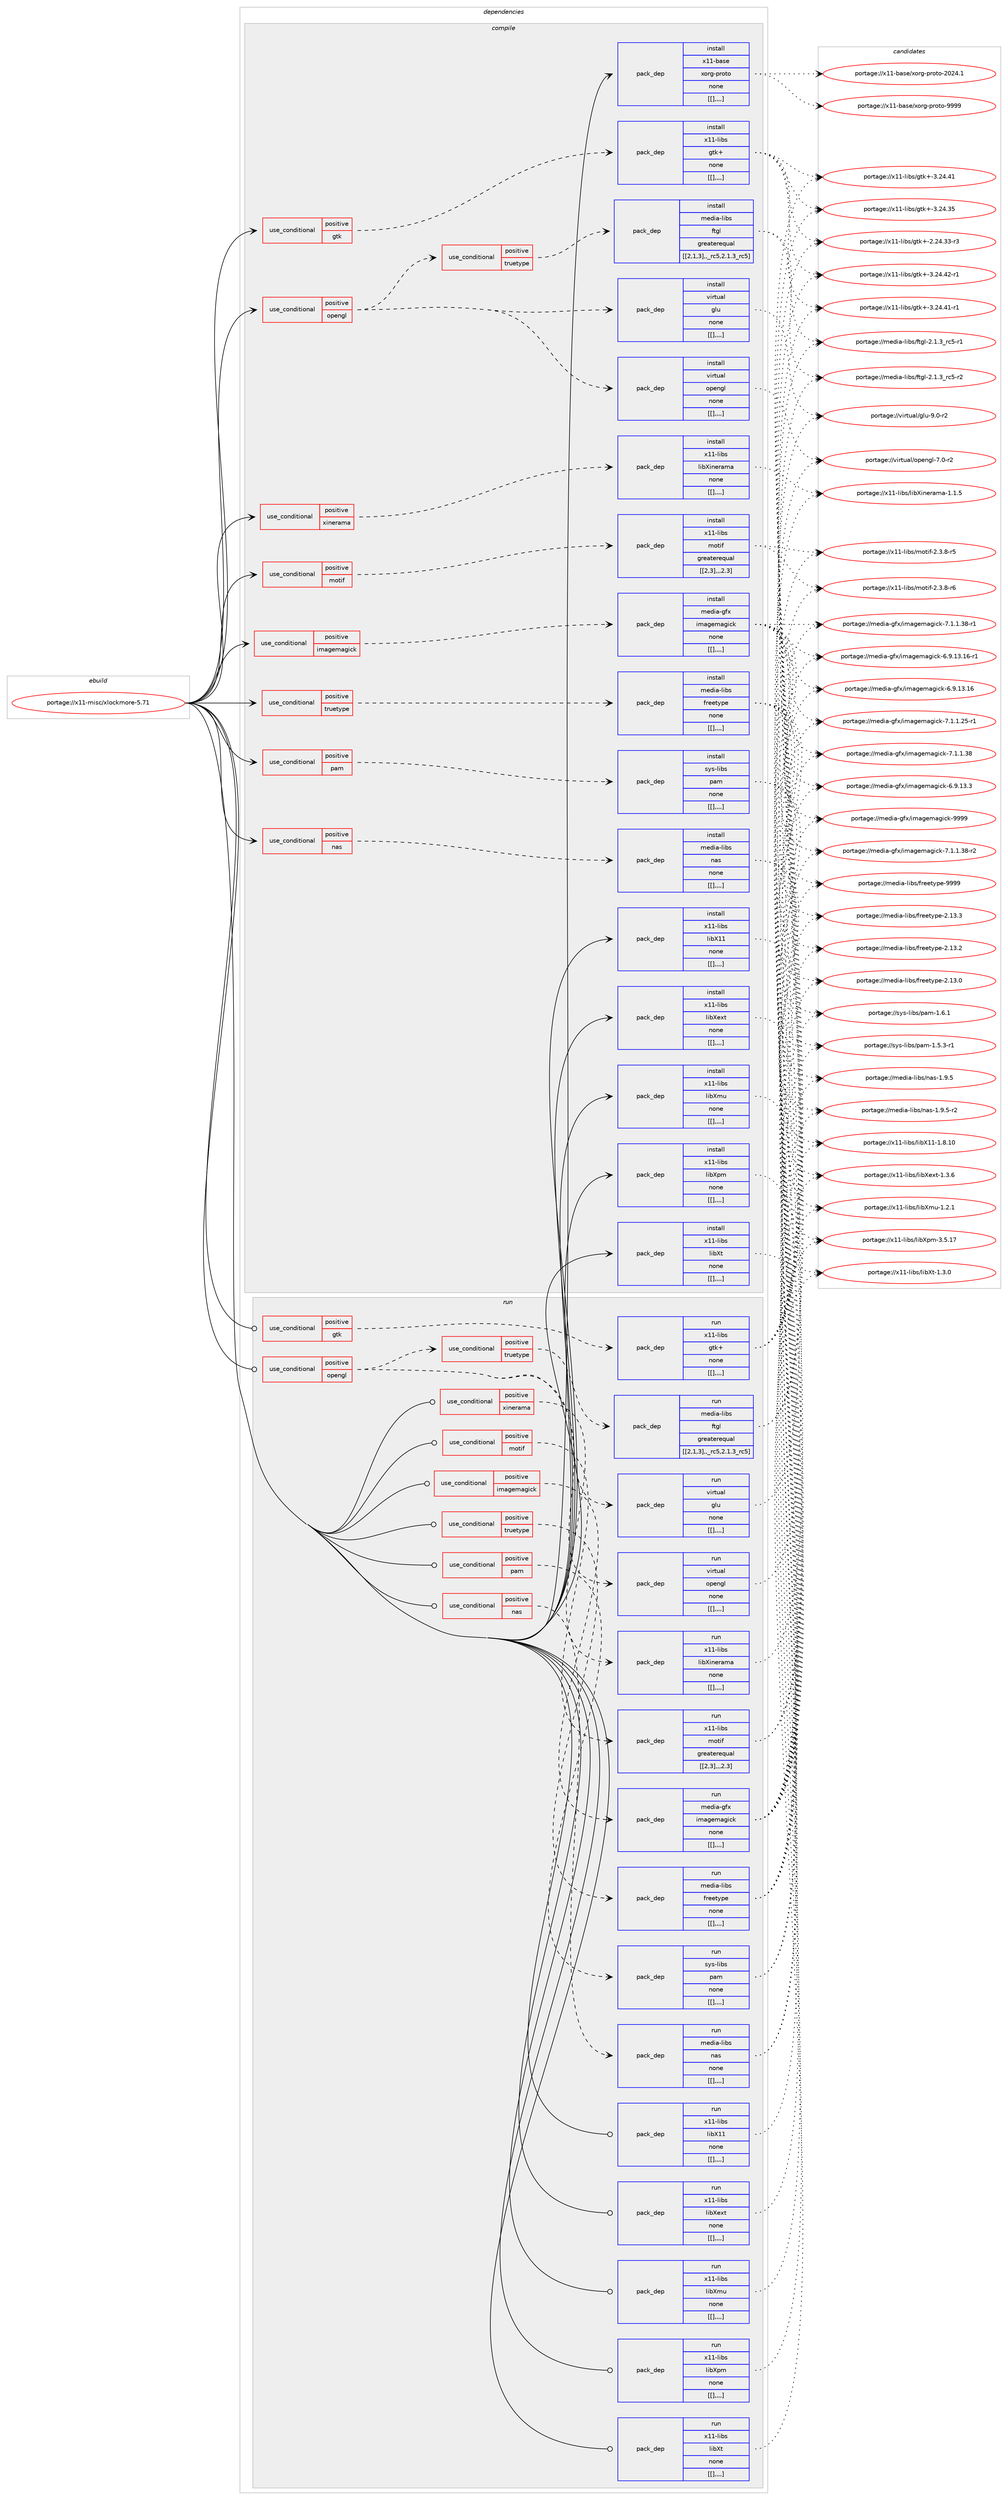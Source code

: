 digraph prolog {

# *************
# Graph options
# *************

newrank=true;
concentrate=true;
compound=true;
graph [rankdir=LR,fontname=Helvetica,fontsize=10,ranksep=1.5];#, ranksep=2.5, nodesep=0.2];
edge  [arrowhead=vee];
node  [fontname=Helvetica,fontsize=10];

# **********
# The ebuild
# **********

subgraph cluster_leftcol {
color=gray;
label=<<i>ebuild</i>>;
id [label="portage://x11-misc/xlockmore-5.71", color=red, width=4, href="../x11-misc/xlockmore-5.71.svg"];
}

# ****************
# The dependencies
# ****************

subgraph cluster_midcol {
color=gray;
label=<<i>dependencies</i>>;
subgraph cluster_compile {
fillcolor="#eeeeee";
style=filled;
label=<<i>compile</i>>;
subgraph cond129977 {
dependency488389 [label=<<TABLE BORDER="0" CELLBORDER="1" CELLSPACING="0" CELLPADDING="4"><TR><TD ROWSPAN="3" CELLPADDING="10">use_conditional</TD></TR><TR><TD>positive</TD></TR><TR><TD>gtk</TD></TR></TABLE>>, shape=none, color=red];
subgraph pack354764 {
dependency488459 [label=<<TABLE BORDER="0" CELLBORDER="1" CELLSPACING="0" CELLPADDING="4" WIDTH="220"><TR><TD ROWSPAN="6" CELLPADDING="30">pack_dep</TD></TR><TR><TD WIDTH="110">install</TD></TR><TR><TD>x11-libs</TD></TR><TR><TD>gtk+</TD></TR><TR><TD>none</TD></TR><TR><TD>[[],,,,]</TD></TR></TABLE>>, shape=none, color=blue];
}
dependency488389:e -> dependency488459:w [weight=20,style="dashed",arrowhead="vee"];
}
id:e -> dependency488389:w [weight=20,style="solid",arrowhead="vee"];
subgraph cond129992 {
dependency488467 [label=<<TABLE BORDER="0" CELLBORDER="1" CELLSPACING="0" CELLPADDING="4"><TR><TD ROWSPAN="3" CELLPADDING="10">use_conditional</TD></TR><TR><TD>positive</TD></TR><TR><TD>imagemagick</TD></TR></TABLE>>, shape=none, color=red];
subgraph pack354808 {
dependency488470 [label=<<TABLE BORDER="0" CELLBORDER="1" CELLSPACING="0" CELLPADDING="4" WIDTH="220"><TR><TD ROWSPAN="6" CELLPADDING="30">pack_dep</TD></TR><TR><TD WIDTH="110">install</TD></TR><TR><TD>media-gfx</TD></TR><TR><TD>imagemagick</TD></TR><TR><TD>none</TD></TR><TR><TD>[[],,,,]</TD></TR></TABLE>>, shape=none, color=blue];
}
dependency488467:e -> dependency488470:w [weight=20,style="dashed",arrowhead="vee"];
}
id:e -> dependency488467:w [weight=20,style="solid",arrowhead="vee"];
subgraph cond129995 {
dependency488505 [label=<<TABLE BORDER="0" CELLBORDER="1" CELLSPACING="0" CELLPADDING="4"><TR><TD ROWSPAN="3" CELLPADDING="10">use_conditional</TD></TR><TR><TD>positive</TD></TR><TR><TD>motif</TD></TR></TABLE>>, shape=none, color=red];
subgraph pack354841 {
dependency488561 [label=<<TABLE BORDER="0" CELLBORDER="1" CELLSPACING="0" CELLPADDING="4" WIDTH="220"><TR><TD ROWSPAN="6" CELLPADDING="30">pack_dep</TD></TR><TR><TD WIDTH="110">install</TD></TR><TR><TD>x11-libs</TD></TR><TR><TD>motif</TD></TR><TR><TD>greaterequal</TD></TR><TR><TD>[[2,3],,,2.3]</TD></TR></TABLE>>, shape=none, color=blue];
}
dependency488505:e -> dependency488561:w [weight=20,style="dashed",arrowhead="vee"];
}
id:e -> dependency488505:w [weight=20,style="solid",arrowhead="vee"];
subgraph cond130011 {
dependency488675 [label=<<TABLE BORDER="0" CELLBORDER="1" CELLSPACING="0" CELLPADDING="4"><TR><TD ROWSPAN="3" CELLPADDING="10">use_conditional</TD></TR><TR><TD>positive</TD></TR><TR><TD>nas</TD></TR></TABLE>>, shape=none, color=red];
subgraph pack355004 {
dependency488694 [label=<<TABLE BORDER="0" CELLBORDER="1" CELLSPACING="0" CELLPADDING="4" WIDTH="220"><TR><TD ROWSPAN="6" CELLPADDING="30">pack_dep</TD></TR><TR><TD WIDTH="110">install</TD></TR><TR><TD>media-libs</TD></TR><TR><TD>nas</TD></TR><TR><TD>none</TD></TR><TR><TD>[[],,,,]</TD></TR></TABLE>>, shape=none, color=blue];
}
dependency488675:e -> dependency488694:w [weight=20,style="dashed",arrowhead="vee"];
}
id:e -> dependency488675:w [weight=20,style="solid",arrowhead="vee"];
subgraph cond130024 {
dependency488769 [label=<<TABLE BORDER="0" CELLBORDER="1" CELLSPACING="0" CELLPADDING="4"><TR><TD ROWSPAN="3" CELLPADDING="10">use_conditional</TD></TR><TR><TD>positive</TD></TR><TR><TD>opengl</TD></TR></TABLE>>, shape=none, color=red];
subgraph pack355083 {
dependency488804 [label=<<TABLE BORDER="0" CELLBORDER="1" CELLSPACING="0" CELLPADDING="4" WIDTH="220"><TR><TD ROWSPAN="6" CELLPADDING="30">pack_dep</TD></TR><TR><TD WIDTH="110">install</TD></TR><TR><TD>virtual</TD></TR><TR><TD>opengl</TD></TR><TR><TD>none</TD></TR><TR><TD>[[],,,,]</TD></TR></TABLE>>, shape=none, color=blue];
}
dependency488769:e -> dependency488804:w [weight=20,style="dashed",arrowhead="vee"];
subgraph pack355118 {
dependency488848 [label=<<TABLE BORDER="0" CELLBORDER="1" CELLSPACING="0" CELLPADDING="4" WIDTH="220"><TR><TD ROWSPAN="6" CELLPADDING="30">pack_dep</TD></TR><TR><TD WIDTH="110">install</TD></TR><TR><TD>virtual</TD></TR><TR><TD>glu</TD></TR><TR><TD>none</TD></TR><TR><TD>[[],,,,]</TD></TR></TABLE>>, shape=none, color=blue];
}
dependency488769:e -> dependency488848:w [weight=20,style="dashed",arrowhead="vee"];
subgraph cond130051 {
dependency488886 [label=<<TABLE BORDER="0" CELLBORDER="1" CELLSPACING="0" CELLPADDING="4"><TR><TD ROWSPAN="3" CELLPADDING="10">use_conditional</TD></TR><TR><TD>positive</TD></TR><TR><TD>truetype</TD></TR></TABLE>>, shape=none, color=red];
subgraph pack355180 {
dependency488978 [label=<<TABLE BORDER="0" CELLBORDER="1" CELLSPACING="0" CELLPADDING="4" WIDTH="220"><TR><TD ROWSPAN="6" CELLPADDING="30">pack_dep</TD></TR><TR><TD WIDTH="110">install</TD></TR><TR><TD>media-libs</TD></TR><TR><TD>ftgl</TD></TR><TR><TD>greaterequal</TD></TR><TR><TD>[[2,1,3],,_rc5,2.1.3_rc5]</TD></TR></TABLE>>, shape=none, color=blue];
}
dependency488886:e -> dependency488978:w [weight=20,style="dashed",arrowhead="vee"];
}
dependency488769:e -> dependency488886:w [weight=20,style="dashed",arrowhead="vee"];
}
id:e -> dependency488769:w [weight=20,style="solid",arrowhead="vee"];
subgraph cond130068 {
dependency489032 [label=<<TABLE BORDER="0" CELLBORDER="1" CELLSPACING="0" CELLPADDING="4"><TR><TD ROWSPAN="3" CELLPADDING="10">use_conditional</TD></TR><TR><TD>positive</TD></TR><TR><TD>pam</TD></TR></TABLE>>, shape=none, color=red];
subgraph pack355285 {
dependency489033 [label=<<TABLE BORDER="0" CELLBORDER="1" CELLSPACING="0" CELLPADDING="4" WIDTH="220"><TR><TD ROWSPAN="6" CELLPADDING="30">pack_dep</TD></TR><TR><TD WIDTH="110">install</TD></TR><TR><TD>sys-libs</TD></TR><TR><TD>pam</TD></TR><TR><TD>none</TD></TR><TR><TD>[[],,,,]</TD></TR></TABLE>>, shape=none, color=blue];
}
dependency489032:e -> dependency489033:w [weight=20,style="dashed",arrowhead="vee"];
}
id:e -> dependency489032:w [weight=20,style="solid",arrowhead="vee"];
subgraph cond130076 {
dependency489065 [label=<<TABLE BORDER="0" CELLBORDER="1" CELLSPACING="0" CELLPADDING="4"><TR><TD ROWSPAN="3" CELLPADDING="10">use_conditional</TD></TR><TR><TD>positive</TD></TR><TR><TD>truetype</TD></TR></TABLE>>, shape=none, color=red];
subgraph pack355318 {
dependency489107 [label=<<TABLE BORDER="0" CELLBORDER="1" CELLSPACING="0" CELLPADDING="4" WIDTH="220"><TR><TD ROWSPAN="6" CELLPADDING="30">pack_dep</TD></TR><TR><TD WIDTH="110">install</TD></TR><TR><TD>media-libs</TD></TR><TR><TD>freetype</TD></TR><TR><TD>none</TD></TR><TR><TD>[[],,,,]</TD></TR></TABLE>>, shape=none, color=blue];
}
dependency489065:e -> dependency489107:w [weight=20,style="dashed",arrowhead="vee"];
}
id:e -> dependency489065:w [weight=20,style="solid",arrowhead="vee"];
subgraph cond130092 {
dependency489111 [label=<<TABLE BORDER="0" CELLBORDER="1" CELLSPACING="0" CELLPADDING="4"><TR><TD ROWSPAN="3" CELLPADDING="10">use_conditional</TD></TR><TR><TD>positive</TD></TR><TR><TD>xinerama</TD></TR></TABLE>>, shape=none, color=red];
subgraph pack355343 {
dependency489114 [label=<<TABLE BORDER="0" CELLBORDER="1" CELLSPACING="0" CELLPADDING="4" WIDTH="220"><TR><TD ROWSPAN="6" CELLPADDING="30">pack_dep</TD></TR><TR><TD WIDTH="110">install</TD></TR><TR><TD>x11-libs</TD></TR><TR><TD>libXinerama</TD></TR><TR><TD>none</TD></TR><TR><TD>[[],,,,]</TD></TR></TABLE>>, shape=none, color=blue];
}
dependency489111:e -> dependency489114:w [weight=20,style="dashed",arrowhead="vee"];
}
id:e -> dependency489111:w [weight=20,style="solid",arrowhead="vee"];
subgraph pack355355 {
dependency489165 [label=<<TABLE BORDER="0" CELLBORDER="1" CELLSPACING="0" CELLPADDING="4" WIDTH="220"><TR><TD ROWSPAN="6" CELLPADDING="30">pack_dep</TD></TR><TR><TD WIDTH="110">install</TD></TR><TR><TD>x11-base</TD></TR><TR><TD>xorg-proto</TD></TR><TR><TD>none</TD></TR><TR><TD>[[],,,,]</TD></TR></TABLE>>, shape=none, color=blue];
}
id:e -> dependency489165:w [weight=20,style="solid",arrowhead="vee"];
subgraph pack355411 {
dependency489200 [label=<<TABLE BORDER="0" CELLBORDER="1" CELLSPACING="0" CELLPADDING="4" WIDTH="220"><TR><TD ROWSPAN="6" CELLPADDING="30">pack_dep</TD></TR><TR><TD WIDTH="110">install</TD></TR><TR><TD>x11-libs</TD></TR><TR><TD>libX11</TD></TR><TR><TD>none</TD></TR><TR><TD>[[],,,,]</TD></TR></TABLE>>, shape=none, color=blue];
}
id:e -> dependency489200:w [weight=20,style="solid",arrowhead="vee"];
subgraph pack355421 {
dependency489204 [label=<<TABLE BORDER="0" CELLBORDER="1" CELLSPACING="0" CELLPADDING="4" WIDTH="220"><TR><TD ROWSPAN="6" CELLPADDING="30">pack_dep</TD></TR><TR><TD WIDTH="110">install</TD></TR><TR><TD>x11-libs</TD></TR><TR><TD>libXext</TD></TR><TR><TD>none</TD></TR><TR><TD>[[],,,,]</TD></TR></TABLE>>, shape=none, color=blue];
}
id:e -> dependency489204:w [weight=20,style="solid",arrowhead="vee"];
subgraph pack355425 {
dependency489270 [label=<<TABLE BORDER="0" CELLBORDER="1" CELLSPACING="0" CELLPADDING="4" WIDTH="220"><TR><TD ROWSPAN="6" CELLPADDING="30">pack_dep</TD></TR><TR><TD WIDTH="110">install</TD></TR><TR><TD>x11-libs</TD></TR><TR><TD>libXmu</TD></TR><TR><TD>none</TD></TR><TR><TD>[[],,,,]</TD></TR></TABLE>>, shape=none, color=blue];
}
id:e -> dependency489270:w [weight=20,style="solid",arrowhead="vee"];
subgraph pack355494 {
dependency489365 [label=<<TABLE BORDER="0" CELLBORDER="1" CELLSPACING="0" CELLPADDING="4" WIDTH="220"><TR><TD ROWSPAN="6" CELLPADDING="30">pack_dep</TD></TR><TR><TD WIDTH="110">install</TD></TR><TR><TD>x11-libs</TD></TR><TR><TD>libXpm</TD></TR><TR><TD>none</TD></TR><TR><TD>[[],,,,]</TD></TR></TABLE>>, shape=none, color=blue];
}
id:e -> dependency489365:w [weight=20,style="solid",arrowhead="vee"];
subgraph pack355562 {
dependency489369 [label=<<TABLE BORDER="0" CELLBORDER="1" CELLSPACING="0" CELLPADDING="4" WIDTH="220"><TR><TD ROWSPAN="6" CELLPADDING="30">pack_dep</TD></TR><TR><TD WIDTH="110">install</TD></TR><TR><TD>x11-libs</TD></TR><TR><TD>libXt</TD></TR><TR><TD>none</TD></TR><TR><TD>[[],,,,]</TD></TR></TABLE>>, shape=none, color=blue];
}
id:e -> dependency489369:w [weight=20,style="solid",arrowhead="vee"];
}
subgraph cluster_compileandrun {
fillcolor="#eeeeee";
style=filled;
label=<<i>compile and run</i>>;
}
subgraph cluster_run {
fillcolor="#eeeeee";
style=filled;
label=<<i>run</i>>;
subgraph cond130126 {
dependency489403 [label=<<TABLE BORDER="0" CELLBORDER="1" CELLSPACING="0" CELLPADDING="4"><TR><TD ROWSPAN="3" CELLPADDING="10">use_conditional</TD></TR><TR><TD>positive</TD></TR><TR><TD>gtk</TD></TR></TABLE>>, shape=none, color=red];
subgraph pack355593 {
dependency489406 [label=<<TABLE BORDER="0" CELLBORDER="1" CELLSPACING="0" CELLPADDING="4" WIDTH="220"><TR><TD ROWSPAN="6" CELLPADDING="30">pack_dep</TD></TR><TR><TD WIDTH="110">run</TD></TR><TR><TD>x11-libs</TD></TR><TR><TD>gtk+</TD></TR><TR><TD>none</TD></TR><TR><TD>[[],,,,]</TD></TR></TABLE>>, shape=none, color=blue];
}
dependency489403:e -> dependency489406:w [weight=20,style="dashed",arrowhead="vee"];
}
id:e -> dependency489403:w [weight=20,style="solid",arrowhead="odot"];
subgraph cond130134 {
dependency489449 [label=<<TABLE BORDER="0" CELLBORDER="1" CELLSPACING="0" CELLPADDING="4"><TR><TD ROWSPAN="3" CELLPADDING="10">use_conditional</TD></TR><TR><TD>positive</TD></TR><TR><TD>imagemagick</TD></TR></TABLE>>, shape=none, color=red];
subgraph pack355671 {
dependency489521 [label=<<TABLE BORDER="0" CELLBORDER="1" CELLSPACING="0" CELLPADDING="4" WIDTH="220"><TR><TD ROWSPAN="6" CELLPADDING="30">pack_dep</TD></TR><TR><TD WIDTH="110">run</TD></TR><TR><TD>media-gfx</TD></TR><TR><TD>imagemagick</TD></TR><TR><TD>none</TD></TR><TR><TD>[[],,,,]</TD></TR></TABLE>>, shape=none, color=blue];
}
dependency489449:e -> dependency489521:w [weight=20,style="dashed",arrowhead="vee"];
}
id:e -> dependency489449:w [weight=20,style="solid",arrowhead="odot"];
subgraph cond130145 {
dependency489557 [label=<<TABLE BORDER="0" CELLBORDER="1" CELLSPACING="0" CELLPADDING="4"><TR><TD ROWSPAN="3" CELLPADDING="10">use_conditional</TD></TR><TR><TD>positive</TD></TR><TR><TD>motif</TD></TR></TABLE>>, shape=none, color=red];
subgraph pack355749 {
dependency489610 [label=<<TABLE BORDER="0" CELLBORDER="1" CELLSPACING="0" CELLPADDING="4" WIDTH="220"><TR><TD ROWSPAN="6" CELLPADDING="30">pack_dep</TD></TR><TR><TD WIDTH="110">run</TD></TR><TR><TD>x11-libs</TD></TR><TR><TD>motif</TD></TR><TR><TD>greaterequal</TD></TR><TR><TD>[[2,3],,,2.3]</TD></TR></TABLE>>, shape=none, color=blue];
}
dependency489557:e -> dependency489610:w [weight=20,style="dashed",arrowhead="vee"];
}
id:e -> dependency489557:w [weight=20,style="solid",arrowhead="odot"];
subgraph cond130152 {
dependency489611 [label=<<TABLE BORDER="0" CELLBORDER="1" CELLSPACING="0" CELLPADDING="4"><TR><TD ROWSPAN="3" CELLPADDING="10">use_conditional</TD></TR><TR><TD>positive</TD></TR><TR><TD>nas</TD></TR></TABLE>>, shape=none, color=red];
subgraph pack355777 {
dependency489653 [label=<<TABLE BORDER="0" CELLBORDER="1" CELLSPACING="0" CELLPADDING="4" WIDTH="220"><TR><TD ROWSPAN="6" CELLPADDING="30">pack_dep</TD></TR><TR><TD WIDTH="110">run</TD></TR><TR><TD>media-libs</TD></TR><TR><TD>nas</TD></TR><TR><TD>none</TD></TR><TR><TD>[[],,,,]</TD></TR></TABLE>>, shape=none, color=blue];
}
dependency489611:e -> dependency489653:w [weight=20,style="dashed",arrowhead="vee"];
}
id:e -> dependency489611:w [weight=20,style="solid",arrowhead="odot"];
subgraph cond130158 {
dependency489671 [label=<<TABLE BORDER="0" CELLBORDER="1" CELLSPACING="0" CELLPADDING="4"><TR><TD ROWSPAN="3" CELLPADDING="10">use_conditional</TD></TR><TR><TD>positive</TD></TR><TR><TD>opengl</TD></TR></TABLE>>, shape=none, color=red];
subgraph pack355831 {
dependency489685 [label=<<TABLE BORDER="0" CELLBORDER="1" CELLSPACING="0" CELLPADDING="4" WIDTH="220"><TR><TD ROWSPAN="6" CELLPADDING="30">pack_dep</TD></TR><TR><TD WIDTH="110">run</TD></TR><TR><TD>virtual</TD></TR><TR><TD>opengl</TD></TR><TR><TD>none</TD></TR><TR><TD>[[],,,,]</TD></TR></TABLE>>, shape=none, color=blue];
}
dependency489671:e -> dependency489685:w [weight=20,style="dashed",arrowhead="vee"];
subgraph pack355847 {
dependency489690 [label=<<TABLE BORDER="0" CELLBORDER="1" CELLSPACING="0" CELLPADDING="4" WIDTH="220"><TR><TD ROWSPAN="6" CELLPADDING="30">pack_dep</TD></TR><TR><TD WIDTH="110">run</TD></TR><TR><TD>virtual</TD></TR><TR><TD>glu</TD></TR><TR><TD>none</TD></TR><TR><TD>[[],,,,]</TD></TR></TABLE>>, shape=none, color=blue];
}
dependency489671:e -> dependency489690:w [weight=20,style="dashed",arrowhead="vee"];
subgraph cond130161 {
dependency489708 [label=<<TABLE BORDER="0" CELLBORDER="1" CELLSPACING="0" CELLPADDING="4"><TR><TD ROWSPAN="3" CELLPADDING="10">use_conditional</TD></TR><TR><TD>positive</TD></TR><TR><TD>truetype</TD></TR></TABLE>>, shape=none, color=red];
subgraph pack355874 {
dependency489762 [label=<<TABLE BORDER="0" CELLBORDER="1" CELLSPACING="0" CELLPADDING="4" WIDTH="220"><TR><TD ROWSPAN="6" CELLPADDING="30">pack_dep</TD></TR><TR><TD WIDTH="110">run</TD></TR><TR><TD>media-libs</TD></TR><TR><TD>ftgl</TD></TR><TR><TD>greaterequal</TD></TR><TR><TD>[[2,1,3],,_rc5,2.1.3_rc5]</TD></TR></TABLE>>, shape=none, color=blue];
}
dependency489708:e -> dependency489762:w [weight=20,style="dashed",arrowhead="vee"];
}
dependency489671:e -> dependency489708:w [weight=20,style="dashed",arrowhead="vee"];
}
id:e -> dependency489671:w [weight=20,style="solid",arrowhead="odot"];
subgraph cond130173 {
dependency489782 [label=<<TABLE BORDER="0" CELLBORDER="1" CELLSPACING="0" CELLPADDING="4"><TR><TD ROWSPAN="3" CELLPADDING="10">use_conditional</TD></TR><TR><TD>positive</TD></TR><TR><TD>pam</TD></TR></TABLE>>, shape=none, color=red];
subgraph pack355943 {
dependency489803 [label=<<TABLE BORDER="0" CELLBORDER="1" CELLSPACING="0" CELLPADDING="4" WIDTH="220"><TR><TD ROWSPAN="6" CELLPADDING="30">pack_dep</TD></TR><TR><TD WIDTH="110">run</TD></TR><TR><TD>sys-libs</TD></TR><TR><TD>pam</TD></TR><TR><TD>none</TD></TR><TR><TD>[[],,,,]</TD></TR></TABLE>>, shape=none, color=blue];
}
dependency489782:e -> dependency489803:w [weight=20,style="dashed",arrowhead="vee"];
}
id:e -> dependency489782:w [weight=20,style="solid",arrowhead="odot"];
subgraph cond130177 {
dependency489826 [label=<<TABLE BORDER="0" CELLBORDER="1" CELLSPACING="0" CELLPADDING="4"><TR><TD ROWSPAN="3" CELLPADDING="10">use_conditional</TD></TR><TR><TD>positive</TD></TR><TR><TD>truetype</TD></TR></TABLE>>, shape=none, color=red];
subgraph pack355965 {
dependency489842 [label=<<TABLE BORDER="0" CELLBORDER="1" CELLSPACING="0" CELLPADDING="4" WIDTH="220"><TR><TD ROWSPAN="6" CELLPADDING="30">pack_dep</TD></TR><TR><TD WIDTH="110">run</TD></TR><TR><TD>media-libs</TD></TR><TR><TD>freetype</TD></TR><TR><TD>none</TD></TR><TR><TD>[[],,,,]</TD></TR></TABLE>>, shape=none, color=blue];
}
dependency489826:e -> dependency489842:w [weight=20,style="dashed",arrowhead="vee"];
}
id:e -> dependency489826:w [weight=20,style="solid",arrowhead="odot"];
subgraph cond130181 {
dependency489873 [label=<<TABLE BORDER="0" CELLBORDER="1" CELLSPACING="0" CELLPADDING="4"><TR><TD ROWSPAN="3" CELLPADDING="10">use_conditional</TD></TR><TR><TD>positive</TD></TR><TR><TD>xinerama</TD></TR></TABLE>>, shape=none, color=red];
subgraph pack356004 {
dependency489884 [label=<<TABLE BORDER="0" CELLBORDER="1" CELLSPACING="0" CELLPADDING="4" WIDTH="220"><TR><TD ROWSPAN="6" CELLPADDING="30">pack_dep</TD></TR><TR><TD WIDTH="110">run</TD></TR><TR><TD>x11-libs</TD></TR><TR><TD>libXinerama</TD></TR><TR><TD>none</TD></TR><TR><TD>[[],,,,]</TD></TR></TABLE>>, shape=none, color=blue];
}
dependency489873:e -> dependency489884:w [weight=20,style="dashed",arrowhead="vee"];
}
id:e -> dependency489873:w [weight=20,style="solid",arrowhead="odot"];
subgraph pack356028 {
dependency489905 [label=<<TABLE BORDER="0" CELLBORDER="1" CELLSPACING="0" CELLPADDING="4" WIDTH="220"><TR><TD ROWSPAN="6" CELLPADDING="30">pack_dep</TD></TR><TR><TD WIDTH="110">run</TD></TR><TR><TD>x11-libs</TD></TR><TR><TD>libX11</TD></TR><TR><TD>none</TD></TR><TR><TD>[[],,,,]</TD></TR></TABLE>>, shape=none, color=blue];
}
id:e -> dependency489905:w [weight=20,style="solid",arrowhead="odot"];
subgraph pack356058 {
dependency489933 [label=<<TABLE BORDER="0" CELLBORDER="1" CELLSPACING="0" CELLPADDING="4" WIDTH="220"><TR><TD ROWSPAN="6" CELLPADDING="30">pack_dep</TD></TR><TR><TD WIDTH="110">run</TD></TR><TR><TD>x11-libs</TD></TR><TR><TD>libXext</TD></TR><TR><TD>none</TD></TR><TR><TD>[[],,,,]</TD></TR></TABLE>>, shape=none, color=blue];
}
id:e -> dependency489933:w [weight=20,style="solid",arrowhead="odot"];
subgraph pack356075 {
dependency489987 [label=<<TABLE BORDER="0" CELLBORDER="1" CELLSPACING="0" CELLPADDING="4" WIDTH="220"><TR><TD ROWSPAN="6" CELLPADDING="30">pack_dep</TD></TR><TR><TD WIDTH="110">run</TD></TR><TR><TD>x11-libs</TD></TR><TR><TD>libXmu</TD></TR><TR><TD>none</TD></TR><TR><TD>[[],,,,]</TD></TR></TABLE>>, shape=none, color=blue];
}
id:e -> dependency489987:w [weight=20,style="solid",arrowhead="odot"];
subgraph pack356141 {
dependency490022 [label=<<TABLE BORDER="0" CELLBORDER="1" CELLSPACING="0" CELLPADDING="4" WIDTH="220"><TR><TD ROWSPAN="6" CELLPADDING="30">pack_dep</TD></TR><TR><TD WIDTH="110">run</TD></TR><TR><TD>x11-libs</TD></TR><TR><TD>libXpm</TD></TR><TR><TD>none</TD></TR><TR><TD>[[],,,,]</TD></TR></TABLE>>, shape=none, color=blue];
}
id:e -> dependency490022:w [weight=20,style="solid",arrowhead="odot"];
subgraph pack356158 {
dependency490043 [label=<<TABLE BORDER="0" CELLBORDER="1" CELLSPACING="0" CELLPADDING="4" WIDTH="220"><TR><TD ROWSPAN="6" CELLPADDING="30">pack_dep</TD></TR><TR><TD WIDTH="110">run</TD></TR><TR><TD>x11-libs</TD></TR><TR><TD>libXt</TD></TR><TR><TD>none</TD></TR><TR><TD>[[],,,,]</TD></TR></TABLE>>, shape=none, color=blue];
}
id:e -> dependency490043:w [weight=20,style="solid",arrowhead="odot"];
}
}

# **************
# The candidates
# **************

subgraph cluster_choices {
rank=same;
color=gray;
label=<<i>candidates</i>>;

subgraph choice355728 {
color=black;
nodesep=1;
choice12049494510810598115471031161074345514650524652504511449 [label="portage://x11-libs/gtk+-3.24.42-r1", color=red, width=4,href="../x11-libs/gtk+-3.24.42-r1.svg"];
choice12049494510810598115471031161074345514650524652494511449 [label="portage://x11-libs/gtk+-3.24.41-r1", color=red, width=4,href="../x11-libs/gtk+-3.24.41-r1.svg"];
choice1204949451081059811547103116107434551465052465249 [label="portage://x11-libs/gtk+-3.24.41", color=red, width=4,href="../x11-libs/gtk+-3.24.41.svg"];
choice1204949451081059811547103116107434551465052465153 [label="portage://x11-libs/gtk+-3.24.35", color=red, width=4,href="../x11-libs/gtk+-3.24.35.svg"];
choice12049494510810598115471031161074345504650524651514511451 [label="portage://x11-libs/gtk+-2.24.33-r3", color=red, width=4,href="../x11-libs/gtk+-2.24.33-r3.svg"];
dependency488459:e -> choice12049494510810598115471031161074345514650524652504511449:w [style=dotted,weight="100"];
dependency488459:e -> choice12049494510810598115471031161074345514650524652494511449:w [style=dotted,weight="100"];
dependency488459:e -> choice1204949451081059811547103116107434551465052465249:w [style=dotted,weight="100"];
dependency488459:e -> choice1204949451081059811547103116107434551465052465153:w [style=dotted,weight="100"];
dependency488459:e -> choice12049494510810598115471031161074345504650524651514511451:w [style=dotted,weight="100"];
}
subgraph choice355762 {
color=black;
nodesep=1;
choice1091011001059745103102120471051099710310110997103105991074557575757 [label="portage://media-gfx/imagemagick-9999", color=red, width=4,href="../media-gfx/imagemagick-9999.svg"];
choice1091011001059745103102120471051099710310110997103105991074555464946494651564511450 [label="portage://media-gfx/imagemagick-7.1.1.38-r2", color=red, width=4,href="../media-gfx/imagemagick-7.1.1.38-r2.svg"];
choice1091011001059745103102120471051099710310110997103105991074555464946494651564511449 [label="portage://media-gfx/imagemagick-7.1.1.38-r1", color=red, width=4,href="../media-gfx/imagemagick-7.1.1.38-r1.svg"];
choice109101100105974510310212047105109971031011099710310599107455546494649465156 [label="portage://media-gfx/imagemagick-7.1.1.38", color=red, width=4,href="../media-gfx/imagemagick-7.1.1.38.svg"];
choice1091011001059745103102120471051099710310110997103105991074555464946494650534511449 [label="portage://media-gfx/imagemagick-7.1.1.25-r1", color=red, width=4,href="../media-gfx/imagemagick-7.1.1.25-r1.svg"];
choice109101100105974510310212047105109971031011099710310599107455446574649514649544511449 [label="portage://media-gfx/imagemagick-6.9.13.16-r1", color=red, width=4,href="../media-gfx/imagemagick-6.9.13.16-r1.svg"];
choice10910110010597451031021204710510997103101109971031059910745544657464951464954 [label="portage://media-gfx/imagemagick-6.9.13.16", color=red, width=4,href="../media-gfx/imagemagick-6.9.13.16.svg"];
choice109101100105974510310212047105109971031011099710310599107455446574649514651 [label="portage://media-gfx/imagemagick-6.9.13.3", color=red, width=4,href="../media-gfx/imagemagick-6.9.13.3.svg"];
dependency488470:e -> choice1091011001059745103102120471051099710310110997103105991074557575757:w [style=dotted,weight="100"];
dependency488470:e -> choice1091011001059745103102120471051099710310110997103105991074555464946494651564511450:w [style=dotted,weight="100"];
dependency488470:e -> choice1091011001059745103102120471051099710310110997103105991074555464946494651564511449:w [style=dotted,weight="100"];
dependency488470:e -> choice109101100105974510310212047105109971031011099710310599107455546494649465156:w [style=dotted,weight="100"];
dependency488470:e -> choice1091011001059745103102120471051099710310110997103105991074555464946494650534511449:w [style=dotted,weight="100"];
dependency488470:e -> choice109101100105974510310212047105109971031011099710310599107455446574649514649544511449:w [style=dotted,weight="100"];
dependency488470:e -> choice10910110010597451031021204710510997103101109971031059910745544657464951464954:w [style=dotted,weight="100"];
dependency488470:e -> choice109101100105974510310212047105109971031011099710310599107455446574649514651:w [style=dotted,weight="100"];
}
subgraph choice355801 {
color=black;
nodesep=1;
choice12049494510810598115471091111161051024550465146564511454 [label="portage://x11-libs/motif-2.3.8-r6", color=red, width=4,href="../x11-libs/motif-2.3.8-r6.svg"];
choice12049494510810598115471091111161051024550465146564511453 [label="portage://x11-libs/motif-2.3.8-r5", color=red, width=4,href="../x11-libs/motif-2.3.8-r5.svg"];
dependency488561:e -> choice12049494510810598115471091111161051024550465146564511454:w [style=dotted,weight="100"];
dependency488561:e -> choice12049494510810598115471091111161051024550465146564511453:w [style=dotted,weight="100"];
}
subgraph choice355817 {
color=black;
nodesep=1;
choice10910110010597451081059811547110971154549465746534511450 [label="portage://media-libs/nas-1.9.5-r2", color=red, width=4,href="../media-libs/nas-1.9.5-r2.svg"];
choice1091011001059745108105981154711097115454946574653 [label="portage://media-libs/nas-1.9.5", color=red, width=4,href="../media-libs/nas-1.9.5.svg"];
dependency488694:e -> choice10910110010597451081059811547110971154549465746534511450:w [style=dotted,weight="100"];
dependency488694:e -> choice1091011001059745108105981154711097115454946574653:w [style=dotted,weight="100"];
}
subgraph choice355819 {
color=black;
nodesep=1;
choice1181051141161179710847111112101110103108455546484511450 [label="portage://virtual/opengl-7.0-r2", color=red, width=4,href="../virtual/opengl-7.0-r2.svg"];
dependency488804:e -> choice1181051141161179710847111112101110103108455546484511450:w [style=dotted,weight="100"];
}
subgraph choice355822 {
color=black;
nodesep=1;
choice1181051141161179710847103108117455746484511450 [label="portage://virtual/glu-9.0-r2", color=red, width=4,href="../virtual/glu-9.0-r2.svg"];
dependency488848:e -> choice1181051141161179710847103108117455746484511450:w [style=dotted,weight="100"];
}
subgraph choice355824 {
color=black;
nodesep=1;
choice109101100105974510810598115471021161031084550464946519511499534511450 [label="portage://media-libs/ftgl-2.1.3_rc5-r2", color=red, width=4,href="../media-libs/ftgl-2.1.3_rc5-r2.svg"];
choice109101100105974510810598115471021161031084550464946519511499534511449 [label="portage://media-libs/ftgl-2.1.3_rc5-r1", color=red, width=4,href="../media-libs/ftgl-2.1.3_rc5-r1.svg"];
dependency488978:e -> choice109101100105974510810598115471021161031084550464946519511499534511450:w [style=dotted,weight="100"];
dependency488978:e -> choice109101100105974510810598115471021161031084550464946519511499534511449:w [style=dotted,weight="100"];
}
subgraph choice355841 {
color=black;
nodesep=1;
choice11512111545108105981154711297109454946544649 [label="portage://sys-libs/pam-1.6.1", color=red, width=4,href="../sys-libs/pam-1.6.1.svg"];
choice115121115451081059811547112971094549465346514511449 [label="portage://sys-libs/pam-1.5.3-r1", color=red, width=4,href="../sys-libs/pam-1.5.3-r1.svg"];
dependency489033:e -> choice11512111545108105981154711297109454946544649:w [style=dotted,weight="100"];
dependency489033:e -> choice115121115451081059811547112971094549465346514511449:w [style=dotted,weight="100"];
}
subgraph choice355845 {
color=black;
nodesep=1;
choice109101100105974510810598115471021141011011161211121014557575757 [label="portage://media-libs/freetype-9999", color=red, width=4,href="../media-libs/freetype-9999.svg"];
choice1091011001059745108105981154710211410110111612111210145504649514651 [label="portage://media-libs/freetype-2.13.3", color=red, width=4,href="../media-libs/freetype-2.13.3.svg"];
choice1091011001059745108105981154710211410110111612111210145504649514650 [label="portage://media-libs/freetype-2.13.2", color=red, width=4,href="../media-libs/freetype-2.13.2.svg"];
choice1091011001059745108105981154710211410110111612111210145504649514648 [label="portage://media-libs/freetype-2.13.0", color=red, width=4,href="../media-libs/freetype-2.13.0.svg"];
dependency489107:e -> choice109101100105974510810598115471021141011011161211121014557575757:w [style=dotted,weight="100"];
dependency489107:e -> choice1091011001059745108105981154710211410110111612111210145504649514651:w [style=dotted,weight="100"];
dependency489107:e -> choice1091011001059745108105981154710211410110111612111210145504649514650:w [style=dotted,weight="100"];
dependency489107:e -> choice1091011001059745108105981154710211410110111612111210145504649514648:w [style=dotted,weight="100"];
}
subgraph choice355869 {
color=black;
nodesep=1;
choice120494945108105981154710810598881051101011149710997454946494653 [label="portage://x11-libs/libXinerama-1.1.5", color=red, width=4,href="../x11-libs/libXinerama-1.1.5.svg"];
dependency489114:e -> choice120494945108105981154710810598881051101011149710997454946494653:w [style=dotted,weight="100"];
}
subgraph choice355870 {
color=black;
nodesep=1;
choice120494945989711510147120111114103451121141111161114557575757 [label="portage://x11-base/xorg-proto-9999", color=red, width=4,href="../x11-base/xorg-proto-9999.svg"];
choice1204949459897115101471201111141034511211411111611145504850524649 [label="portage://x11-base/xorg-proto-2024.1", color=red, width=4,href="../x11-base/xorg-proto-2024.1.svg"];
dependency489165:e -> choice120494945989711510147120111114103451121141111161114557575757:w [style=dotted,weight="100"];
dependency489165:e -> choice1204949459897115101471201111141034511211411111611145504850524649:w [style=dotted,weight="100"];
}
subgraph choice355889 {
color=black;
nodesep=1;
choice12049494510810598115471081059888494945494656464948 [label="portage://x11-libs/libX11-1.8.10", color=red, width=4,href="../x11-libs/libX11-1.8.10.svg"];
dependency489200:e -> choice12049494510810598115471081059888494945494656464948:w [style=dotted,weight="100"];
}
subgraph choice355931 {
color=black;
nodesep=1;
choice12049494510810598115471081059888101120116454946514654 [label="portage://x11-libs/libXext-1.3.6", color=red, width=4,href="../x11-libs/libXext-1.3.6.svg"];
dependency489204:e -> choice12049494510810598115471081059888101120116454946514654:w [style=dotted,weight="100"];
}
subgraph choice355938 {
color=black;
nodesep=1;
choice12049494510810598115471081059888109117454946504649 [label="portage://x11-libs/libXmu-1.2.1", color=red, width=4,href="../x11-libs/libXmu-1.2.1.svg"];
dependency489270:e -> choice12049494510810598115471081059888109117454946504649:w [style=dotted,weight="100"];
}
subgraph choice355941 {
color=black;
nodesep=1;
choice1204949451081059811547108105988811210945514653464955 [label="portage://x11-libs/libXpm-3.5.17", color=red, width=4,href="../x11-libs/libXpm-3.5.17.svg"];
dependency489365:e -> choice1204949451081059811547108105988811210945514653464955:w [style=dotted,weight="100"];
}
subgraph choice355943 {
color=black;
nodesep=1;
choice12049494510810598115471081059888116454946514648 [label="portage://x11-libs/libXt-1.3.0", color=red, width=4,href="../x11-libs/libXt-1.3.0.svg"];
dependency489369:e -> choice12049494510810598115471081059888116454946514648:w [style=dotted,weight="100"];
}
subgraph choice355961 {
color=black;
nodesep=1;
choice12049494510810598115471031161074345514650524652504511449 [label="portage://x11-libs/gtk+-3.24.42-r1", color=red, width=4,href="../x11-libs/gtk+-3.24.42-r1.svg"];
choice12049494510810598115471031161074345514650524652494511449 [label="portage://x11-libs/gtk+-3.24.41-r1", color=red, width=4,href="../x11-libs/gtk+-3.24.41-r1.svg"];
choice1204949451081059811547103116107434551465052465249 [label="portage://x11-libs/gtk+-3.24.41", color=red, width=4,href="../x11-libs/gtk+-3.24.41.svg"];
choice1204949451081059811547103116107434551465052465153 [label="portage://x11-libs/gtk+-3.24.35", color=red, width=4,href="../x11-libs/gtk+-3.24.35.svg"];
choice12049494510810598115471031161074345504650524651514511451 [label="portage://x11-libs/gtk+-2.24.33-r3", color=red, width=4,href="../x11-libs/gtk+-2.24.33-r3.svg"];
dependency489406:e -> choice12049494510810598115471031161074345514650524652504511449:w [style=dotted,weight="100"];
dependency489406:e -> choice12049494510810598115471031161074345514650524652494511449:w [style=dotted,weight="100"];
dependency489406:e -> choice1204949451081059811547103116107434551465052465249:w [style=dotted,weight="100"];
dependency489406:e -> choice1204949451081059811547103116107434551465052465153:w [style=dotted,weight="100"];
dependency489406:e -> choice12049494510810598115471031161074345504650524651514511451:w [style=dotted,weight="100"];
}
subgraph choice355969 {
color=black;
nodesep=1;
choice1091011001059745103102120471051099710310110997103105991074557575757 [label="portage://media-gfx/imagemagick-9999", color=red, width=4,href="../media-gfx/imagemagick-9999.svg"];
choice1091011001059745103102120471051099710310110997103105991074555464946494651564511450 [label="portage://media-gfx/imagemagick-7.1.1.38-r2", color=red, width=4,href="../media-gfx/imagemagick-7.1.1.38-r2.svg"];
choice1091011001059745103102120471051099710310110997103105991074555464946494651564511449 [label="portage://media-gfx/imagemagick-7.1.1.38-r1", color=red, width=4,href="../media-gfx/imagemagick-7.1.1.38-r1.svg"];
choice109101100105974510310212047105109971031011099710310599107455546494649465156 [label="portage://media-gfx/imagemagick-7.1.1.38", color=red, width=4,href="../media-gfx/imagemagick-7.1.1.38.svg"];
choice1091011001059745103102120471051099710310110997103105991074555464946494650534511449 [label="portage://media-gfx/imagemagick-7.1.1.25-r1", color=red, width=4,href="../media-gfx/imagemagick-7.1.1.25-r1.svg"];
choice109101100105974510310212047105109971031011099710310599107455446574649514649544511449 [label="portage://media-gfx/imagemagick-6.9.13.16-r1", color=red, width=4,href="../media-gfx/imagemagick-6.9.13.16-r1.svg"];
choice10910110010597451031021204710510997103101109971031059910745544657464951464954 [label="portage://media-gfx/imagemagick-6.9.13.16", color=red, width=4,href="../media-gfx/imagemagick-6.9.13.16.svg"];
choice109101100105974510310212047105109971031011099710310599107455446574649514651 [label="portage://media-gfx/imagemagick-6.9.13.3", color=red, width=4,href="../media-gfx/imagemagick-6.9.13.3.svg"];
dependency489521:e -> choice1091011001059745103102120471051099710310110997103105991074557575757:w [style=dotted,weight="100"];
dependency489521:e -> choice1091011001059745103102120471051099710310110997103105991074555464946494651564511450:w [style=dotted,weight="100"];
dependency489521:e -> choice1091011001059745103102120471051099710310110997103105991074555464946494651564511449:w [style=dotted,weight="100"];
dependency489521:e -> choice109101100105974510310212047105109971031011099710310599107455546494649465156:w [style=dotted,weight="100"];
dependency489521:e -> choice1091011001059745103102120471051099710310110997103105991074555464946494650534511449:w [style=dotted,weight="100"];
dependency489521:e -> choice109101100105974510310212047105109971031011099710310599107455446574649514649544511449:w [style=dotted,weight="100"];
dependency489521:e -> choice10910110010597451031021204710510997103101109971031059910745544657464951464954:w [style=dotted,weight="100"];
dependency489521:e -> choice109101100105974510310212047105109971031011099710310599107455446574649514651:w [style=dotted,weight="100"];
}
subgraph choice355977 {
color=black;
nodesep=1;
choice12049494510810598115471091111161051024550465146564511454 [label="portage://x11-libs/motif-2.3.8-r6", color=red, width=4,href="../x11-libs/motif-2.3.8-r6.svg"];
choice12049494510810598115471091111161051024550465146564511453 [label="portage://x11-libs/motif-2.3.8-r5", color=red, width=4,href="../x11-libs/motif-2.3.8-r5.svg"];
dependency489610:e -> choice12049494510810598115471091111161051024550465146564511454:w [style=dotted,weight="100"];
dependency489610:e -> choice12049494510810598115471091111161051024550465146564511453:w [style=dotted,weight="100"];
}
subgraph choice355980 {
color=black;
nodesep=1;
choice10910110010597451081059811547110971154549465746534511450 [label="portage://media-libs/nas-1.9.5-r2", color=red, width=4,href="../media-libs/nas-1.9.5-r2.svg"];
choice1091011001059745108105981154711097115454946574653 [label="portage://media-libs/nas-1.9.5", color=red, width=4,href="../media-libs/nas-1.9.5.svg"];
dependency489653:e -> choice10910110010597451081059811547110971154549465746534511450:w [style=dotted,weight="100"];
dependency489653:e -> choice1091011001059745108105981154711097115454946574653:w [style=dotted,weight="100"];
}
subgraph choice356018 {
color=black;
nodesep=1;
choice1181051141161179710847111112101110103108455546484511450 [label="portage://virtual/opengl-7.0-r2", color=red, width=4,href="../virtual/opengl-7.0-r2.svg"];
dependency489685:e -> choice1181051141161179710847111112101110103108455546484511450:w [style=dotted,weight="100"];
}
subgraph choice356020 {
color=black;
nodesep=1;
choice1181051141161179710847103108117455746484511450 [label="portage://virtual/glu-9.0-r2", color=red, width=4,href="../virtual/glu-9.0-r2.svg"];
dependency489690:e -> choice1181051141161179710847103108117455746484511450:w [style=dotted,weight="100"];
}
subgraph choice356082 {
color=black;
nodesep=1;
choice109101100105974510810598115471021161031084550464946519511499534511450 [label="portage://media-libs/ftgl-2.1.3_rc5-r2", color=red, width=4,href="../media-libs/ftgl-2.1.3_rc5-r2.svg"];
choice109101100105974510810598115471021161031084550464946519511499534511449 [label="portage://media-libs/ftgl-2.1.3_rc5-r1", color=red, width=4,href="../media-libs/ftgl-2.1.3_rc5-r1.svg"];
dependency489762:e -> choice109101100105974510810598115471021161031084550464946519511499534511450:w [style=dotted,weight="100"];
dependency489762:e -> choice109101100105974510810598115471021161031084550464946519511499534511449:w [style=dotted,weight="100"];
}
subgraph choice356115 {
color=black;
nodesep=1;
choice11512111545108105981154711297109454946544649 [label="portage://sys-libs/pam-1.6.1", color=red, width=4,href="../sys-libs/pam-1.6.1.svg"];
choice115121115451081059811547112971094549465346514511449 [label="portage://sys-libs/pam-1.5.3-r1", color=red, width=4,href="../sys-libs/pam-1.5.3-r1.svg"];
dependency489803:e -> choice11512111545108105981154711297109454946544649:w [style=dotted,weight="100"];
dependency489803:e -> choice115121115451081059811547112971094549465346514511449:w [style=dotted,weight="100"];
}
subgraph choice356119 {
color=black;
nodesep=1;
choice109101100105974510810598115471021141011011161211121014557575757 [label="portage://media-libs/freetype-9999", color=red, width=4,href="../media-libs/freetype-9999.svg"];
choice1091011001059745108105981154710211410110111612111210145504649514651 [label="portage://media-libs/freetype-2.13.3", color=red, width=4,href="../media-libs/freetype-2.13.3.svg"];
choice1091011001059745108105981154710211410110111612111210145504649514650 [label="portage://media-libs/freetype-2.13.2", color=red, width=4,href="../media-libs/freetype-2.13.2.svg"];
choice1091011001059745108105981154710211410110111612111210145504649514648 [label="portage://media-libs/freetype-2.13.0", color=red, width=4,href="../media-libs/freetype-2.13.0.svg"];
dependency489842:e -> choice109101100105974510810598115471021141011011161211121014557575757:w [style=dotted,weight="100"];
dependency489842:e -> choice1091011001059745108105981154710211410110111612111210145504649514651:w [style=dotted,weight="100"];
dependency489842:e -> choice1091011001059745108105981154710211410110111612111210145504649514650:w [style=dotted,weight="100"];
dependency489842:e -> choice1091011001059745108105981154710211410110111612111210145504649514648:w [style=dotted,weight="100"];
}
subgraph choice356124 {
color=black;
nodesep=1;
choice120494945108105981154710810598881051101011149710997454946494653 [label="portage://x11-libs/libXinerama-1.1.5", color=red, width=4,href="../x11-libs/libXinerama-1.1.5.svg"];
dependency489884:e -> choice120494945108105981154710810598881051101011149710997454946494653:w [style=dotted,weight="100"];
}
subgraph choice356126 {
color=black;
nodesep=1;
choice12049494510810598115471081059888494945494656464948 [label="portage://x11-libs/libX11-1.8.10", color=red, width=4,href="../x11-libs/libX11-1.8.10.svg"];
dependency489905:e -> choice12049494510810598115471081059888494945494656464948:w [style=dotted,weight="100"];
}
subgraph choice356159 {
color=black;
nodesep=1;
choice12049494510810598115471081059888101120116454946514654 [label="portage://x11-libs/libXext-1.3.6", color=red, width=4,href="../x11-libs/libXext-1.3.6.svg"];
dependency489933:e -> choice12049494510810598115471081059888101120116454946514654:w [style=dotted,weight="100"];
}
subgraph choice356164 {
color=black;
nodesep=1;
choice12049494510810598115471081059888109117454946504649 [label="portage://x11-libs/libXmu-1.2.1", color=red, width=4,href="../x11-libs/libXmu-1.2.1.svg"];
dependency489987:e -> choice12049494510810598115471081059888109117454946504649:w [style=dotted,weight="100"];
}
subgraph choice356166 {
color=black;
nodesep=1;
choice1204949451081059811547108105988811210945514653464955 [label="portage://x11-libs/libXpm-3.5.17", color=red, width=4,href="../x11-libs/libXpm-3.5.17.svg"];
dependency490022:e -> choice1204949451081059811547108105988811210945514653464955:w [style=dotted,weight="100"];
}
subgraph choice356179 {
color=black;
nodesep=1;
choice12049494510810598115471081059888116454946514648 [label="portage://x11-libs/libXt-1.3.0", color=red, width=4,href="../x11-libs/libXt-1.3.0.svg"];
dependency490043:e -> choice12049494510810598115471081059888116454946514648:w [style=dotted,weight="100"];
}
}

}
